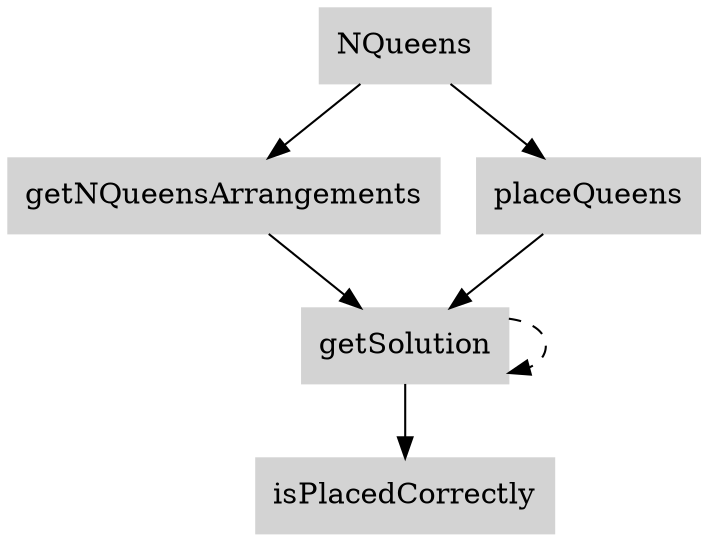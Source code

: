digraph G {
    node [shape=box, style=filled, color=lightgrey];

    // Define the nodes
    NQueens [label="NQueens"];
    getNQueensArrangements [label="getNQueensArrangements"];
    placeQueens [label="placeQueens"];
    getSolution [label="getSolution"];
    isPlacedCorrectly [label="isPlacedCorrectly"];

    // Define the edges
    NQueens -> getNQueensArrangements;
    NQueens -> placeQueens;
    getNQueensArrangements -> getSolution;
    placeQueens -> getSolution;
    getSolution -> getSolution [style=dashed];
    getSolution -> isPlacedCorrectly;
}

